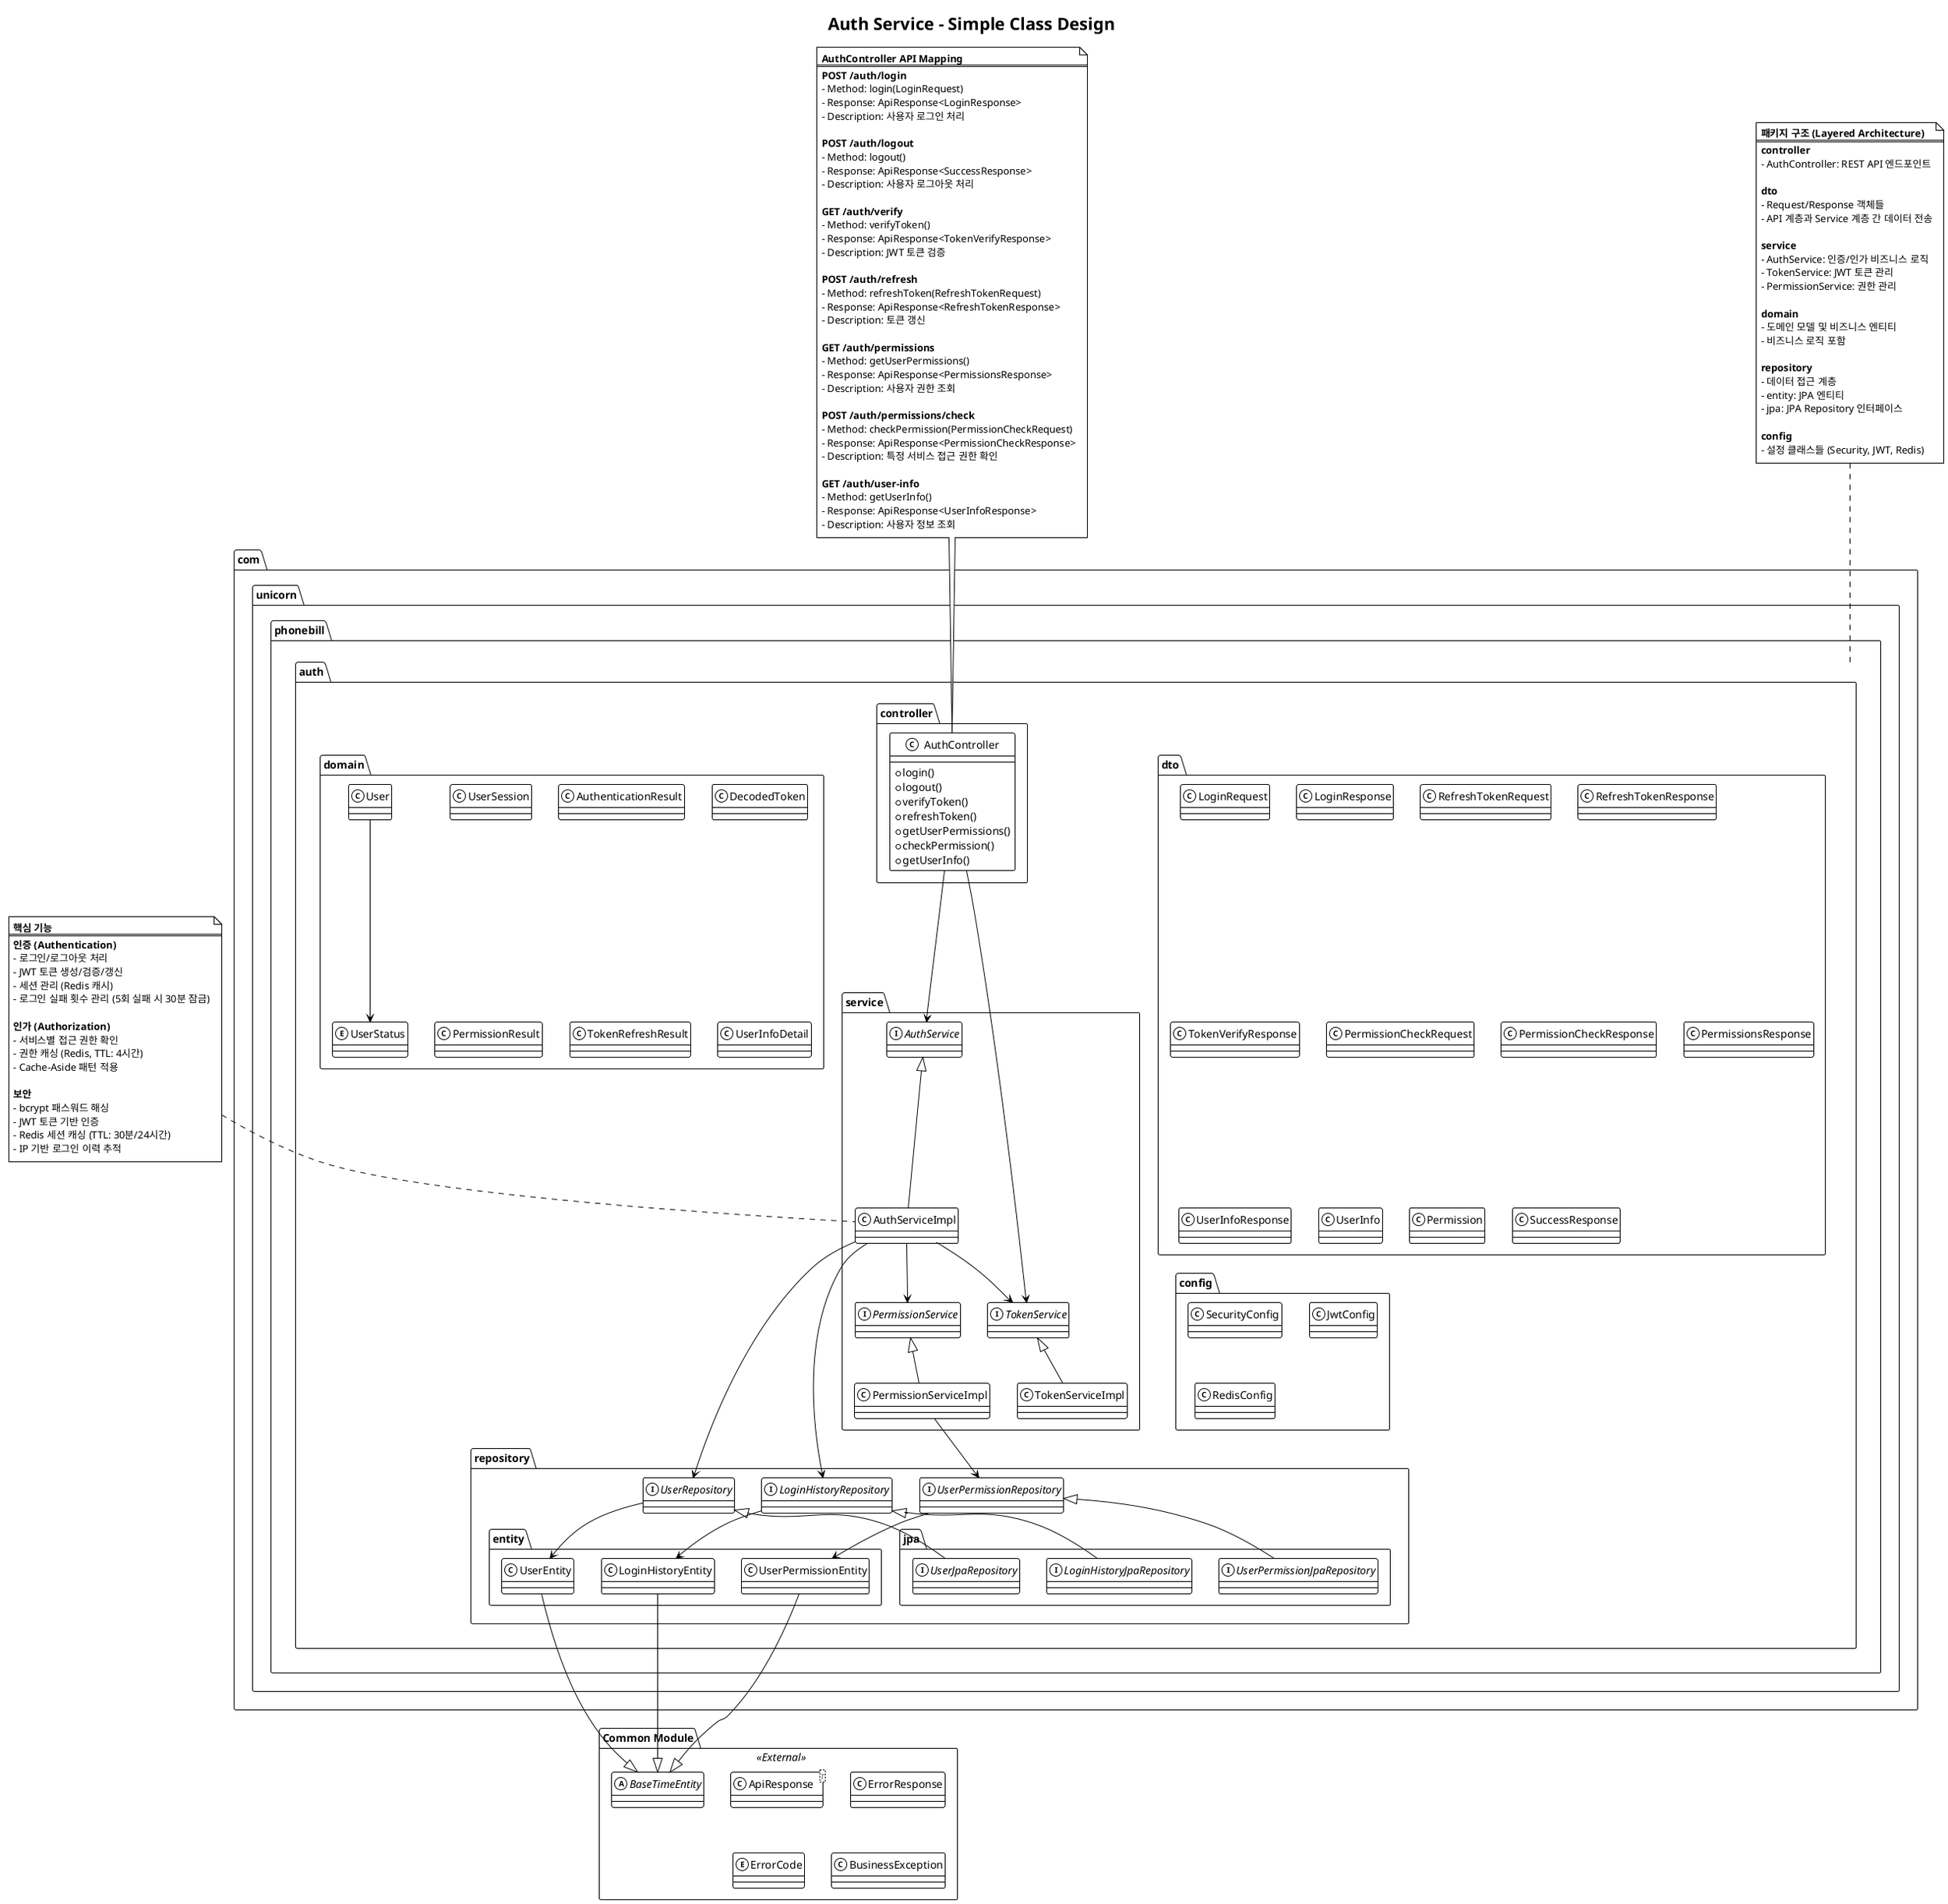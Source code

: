 @startuml
!theme mono

title Auth Service - Simple Class Design

package "com.unicorn.phonebill.auth" {

  package "controller" {
    class AuthController {
      +login()
      +logout()
      +verifyToken()
      +refreshToken()
      +getUserPermissions()
      +checkPermission()
      +getUserInfo()
    }
  }

  package "dto" {
    class LoginRequest
    class LoginResponse
    class RefreshTokenRequest
    class RefreshTokenResponse
    class TokenVerifyResponse
    class PermissionCheckRequest
    class PermissionCheckResponse
    class PermissionsResponse
    class UserInfoResponse
    class UserInfo
    class Permission
    class SuccessResponse
  }

  package "service" {
    interface AuthService
    class AuthServiceImpl
    interface TokenService
    class TokenServiceImpl
    interface PermissionService
    class PermissionServiceImpl
  }

  package "domain" {
    class User
    enum UserStatus
    class UserSession
    class AuthenticationResult
    class DecodedToken
    class PermissionResult
    class TokenRefreshResult
    class UserInfoDetail
  }

  package "repository" {
    interface UserRepository
    interface UserPermissionRepository
    interface LoginHistoryRepository
    
    package "entity" {
      class UserEntity
      class UserPermissionEntity
      class LoginHistoryEntity
    }

    package "jpa" {
      interface UserJpaRepository
      interface UserPermissionJpaRepository
      interface LoginHistoryJpaRepository
    }
  }

  package "config" {
    class SecurityConfig
    class JwtConfig
    class RedisConfig
  }
}

' Common Base Classes
package "Common Module" <<External>> {
  class ApiResponse<T>
  class ErrorResponse
  abstract class BaseTimeEntity
  enum ErrorCode
  class BusinessException
}

' 관계 정의 (간단화)
AuthController --> AuthService
AuthController --> TokenService

AuthServiceImpl --> UserRepository
AuthServiceImpl --> TokenService
AuthServiceImpl --> PermissionService
AuthServiceImpl --> LoginHistoryRepository

PermissionServiceImpl --> UserPermissionRepository

UserRepository --> UserEntity
UserPermissionRepository --> UserPermissionEntity
LoginHistoryRepository --> LoginHistoryEntity

UserEntity --|> BaseTimeEntity
UserPermissionEntity --|> BaseTimeEntity
LoginHistoryEntity --|> BaseTimeEntity

AuthService <|-- AuthServiceImpl
TokenService <|-- TokenServiceImpl
PermissionService <|-- PermissionServiceImpl

UserRepository <|-- UserJpaRepository
UserPermissionRepository <|-- UserPermissionJpaRepository
LoginHistoryRepository <|-- LoginHistoryJpaRepository

User --> UserStatus

' API 매핑표
note as N1
<b>AuthController API Mapping</b>
===
<b>POST /auth/login</b>
- Method: login(LoginRequest)
- Response: ApiResponse<LoginResponse>
- Description: 사용자 로그인 처리

<b>POST /auth/logout</b>
- Method: logout()
- Response: ApiResponse<SuccessResponse>
- Description: 사용자 로그아웃 처리

<b>GET /auth/verify</b>
- Method: verifyToken()
- Response: ApiResponse<TokenVerifyResponse>
- Description: JWT 토큰 검증

<b>POST /auth/refresh</b>
- Method: refreshToken(RefreshTokenRequest)
- Response: ApiResponse<RefreshTokenResponse>
- Description: 토큰 갱신

<b>GET /auth/permissions</b>
- Method: getUserPermissions()
- Response: ApiResponse<PermissionsResponse>
- Description: 사용자 권한 조회

<b>POST /auth/permissions/check</b>
- Method: checkPermission(PermissionCheckRequest)
- Response: ApiResponse<PermissionCheckResponse>
- Description: 특정 서비스 접근 권한 확인

<b>GET /auth/user-info</b>
- Method: getUserInfo()
- Response: ApiResponse<UserInfoResponse>
- Description: 사용자 정보 조회
end note

N1 .. AuthController

' 패키지 구조 설명
note as N2
<b>패키지 구조 (Layered Architecture)</b>
===
<b>controller</b>
- AuthController: REST API 엔드포인트

<b>dto</b>
- Request/Response 객체들
- API 계층과 Service 계층 간 데이터 전송

<b>service</b>
- AuthService: 인증/인가 비즈니스 로직
- TokenService: JWT 토큰 관리
- PermissionService: 권한 관리

<b>domain</b>
- 도메인 모델 및 비즈니스 엔티티
- 비즈니스 로직 포함

<b>repository</b>
- 데이터 접근 계층
- entity: JPA 엔티티
- jpa: JPA Repository 인터페이스

<b>config</b>
- 설정 클래스들 (Security, JWT, Redis)
end note

N2 .. "com.unicorn.phonebill.auth"

' 핵심 기능 설명
note as N3
<b>핵심 기능</b>
===
<b>인증 (Authentication)</b>
- 로그인/로그아웃 처리
- JWT 토큰 생성/검증/갱신
- 세션 관리 (Redis 캐시)
- 로그인 실패 횟수 관리 (5회 실패 시 30분 잠금)

<b>인가 (Authorization)</b>
- 서비스별 접근 권한 확인
- 권한 캐싱 (Redis, TTL: 4시간)
- Cache-Aside 패턴 적용

<b>보안</b>
- bcrypt 패스워드 해싱
- JWT 토큰 기반 인증
- Redis 세션 캐싱 (TTL: 30분/24시간)
- IP 기반 로그인 이력 추적
end note

N3 .. AuthServiceImpl

@enduml